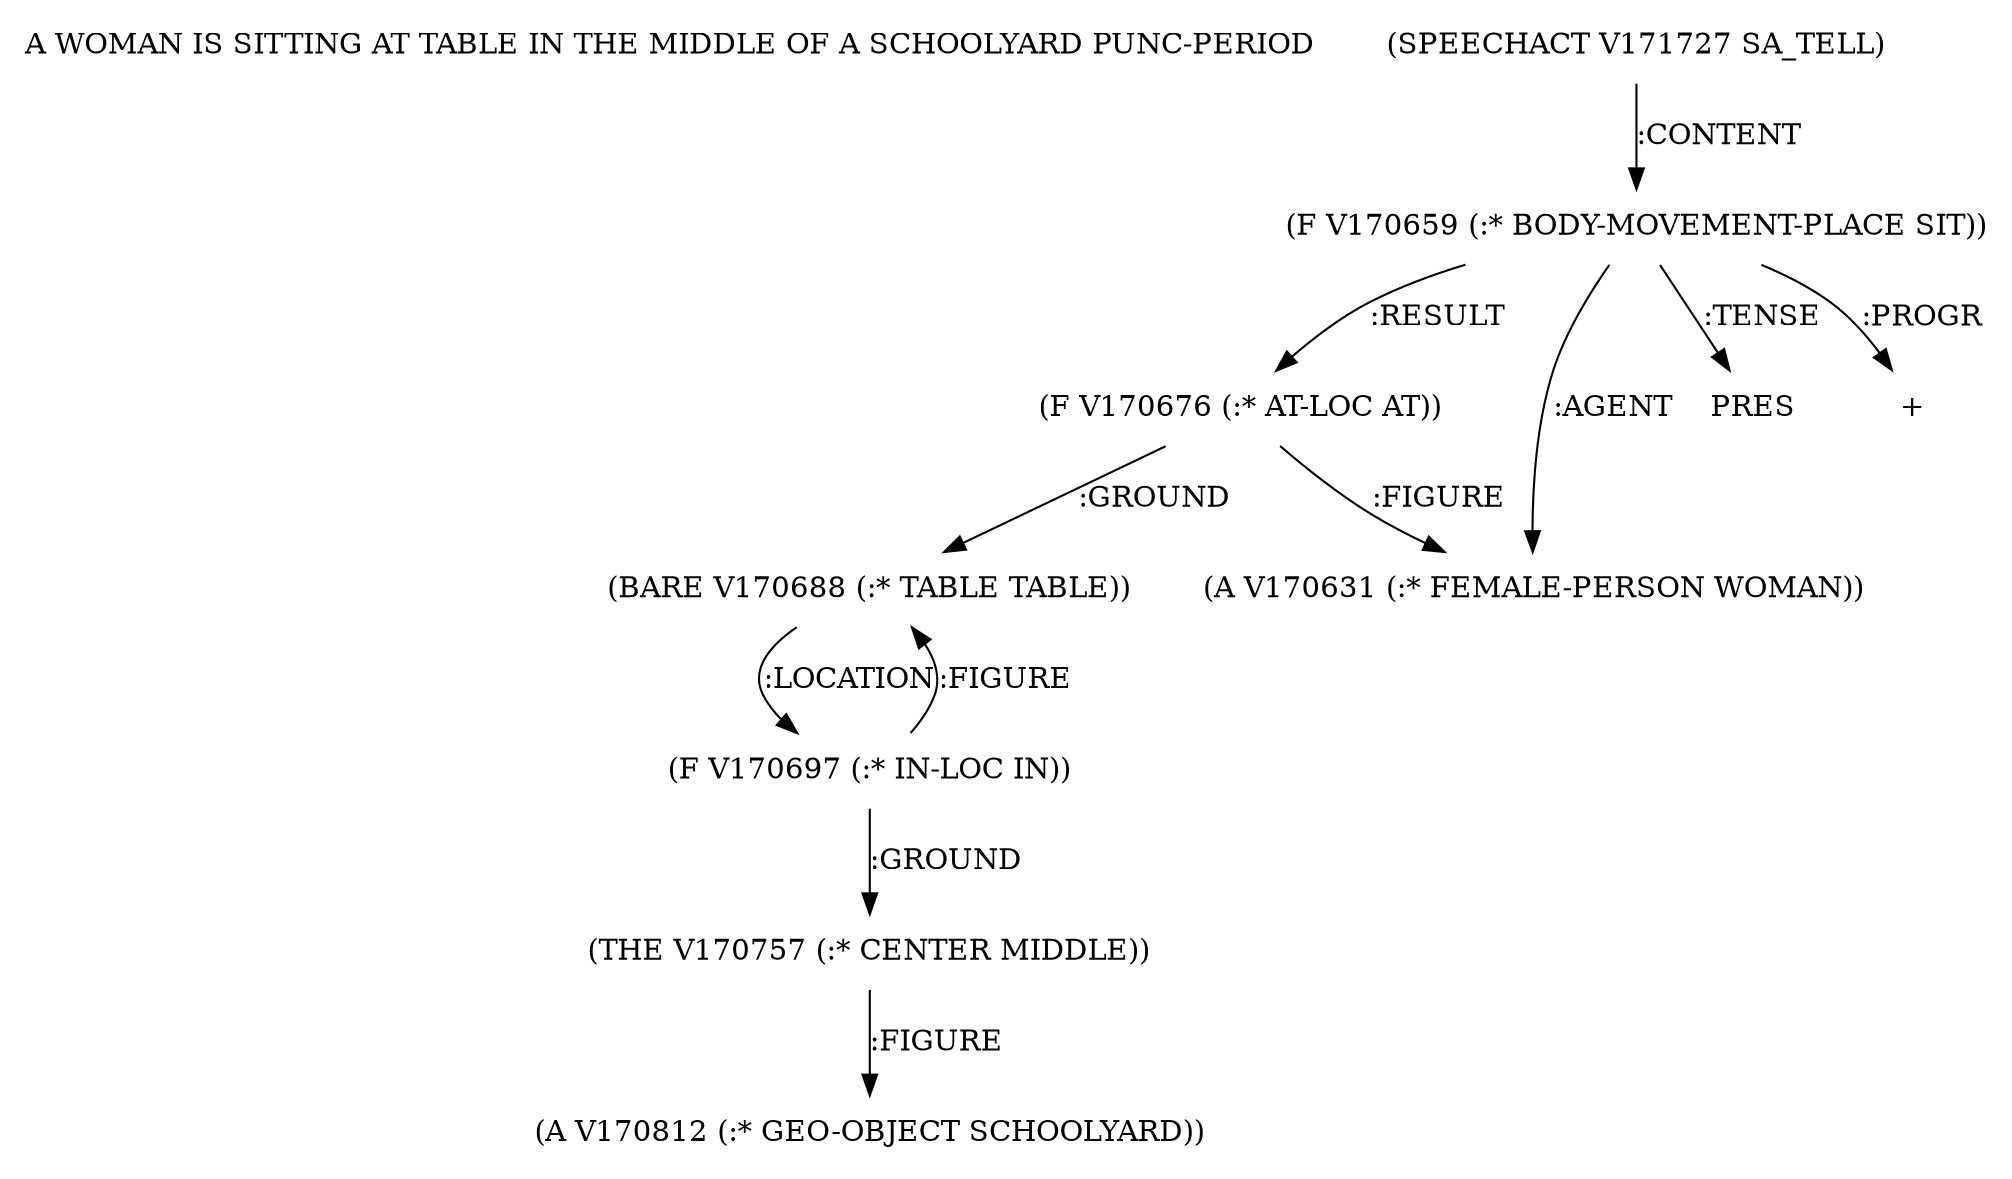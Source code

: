 digraph Terms {
  node [shape=none]
  "A WOMAN IS SITTING AT TABLE IN THE MIDDLE OF A SCHOOLYARD PUNC-PERIOD"
  "V171727" [label="(SPEECHACT V171727 SA_TELL)"]
  "V171727" -> "V170659" [label=":CONTENT"]
  "V170659" [label="(F V170659 (:* BODY-MOVEMENT-PLACE SIT))"]
  "V170659" -> "V170676" [label=":RESULT"]
  "V170659" -> "V170631" [label=":AGENT"]
  "V170659" -> "NT171845" [label=":TENSE"]
  "NT171845" [label="PRES"]
  "V170659" -> "NT171846" [label=":PROGR"]
  "NT171846" [label="+"]
  "V170631" [label="(A V170631 (:* FEMALE-PERSON WOMAN))"]
  "V170676" [label="(F V170676 (:* AT-LOC AT))"]
  "V170676" -> "V170688" [label=":GROUND"]
  "V170676" -> "V170631" [label=":FIGURE"]
  "V170688" [label="(BARE V170688 (:* TABLE TABLE))"]
  "V170688" -> "V170697" [label=":LOCATION"]
  "V170697" [label="(F V170697 (:* IN-LOC IN))"]
  "V170697" -> "V170757" [label=":GROUND"]
  "V170697" -> "V170688" [label=":FIGURE"]
  "V170757" [label="(THE V170757 (:* CENTER MIDDLE))"]
  "V170757" -> "V170812" [label=":FIGURE"]
  "V170812" [label="(A V170812 (:* GEO-OBJECT SCHOOLYARD))"]
}
